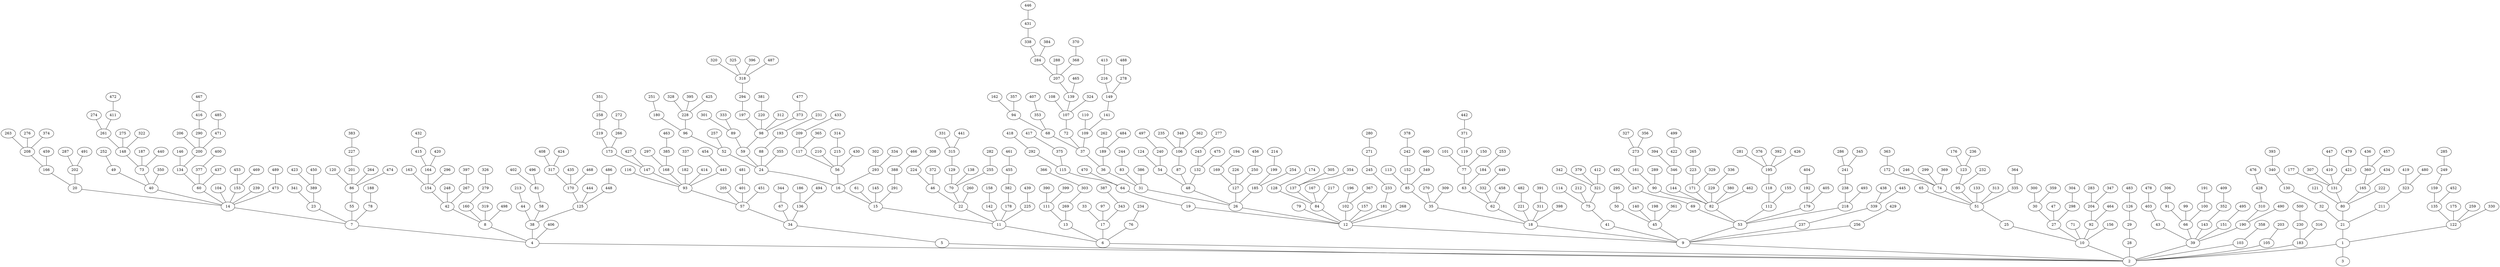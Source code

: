 graph x {
1 -- 3
1 -- 2
4 -- 2
7 -- 4
14 -- 7
20 -- 14
166 -- 20
208 -- 166
263 -- 208
276 -- 208
374 -- 208
459 -- 166
202 -- 20
287 -- 202
491 -- 202
40 -- 14
49 -- 40
252 -- 49
73 -- 40
148 -- 73
261 -- 148
274 -- 261
411 -- 261
472 -- 411
275 -- 148
322 -- 148
187 -- 73
440 -- 73
350 -- 40
60 -- 14
134 -- 60
146 -- 134
200 -- 134
206 -- 200
290 -- 200
416 -- 290
467 -- 416
471 -- 200
485 -- 471
377 -- 60
400 -- 377
437 -- 60
104 -- 14
153 -- 14
453 -- 153
469 -- 153
239 -- 14
473 -- 14
489 -- 473
23 -- 7
341 -- 23
389 -- 23
423 -- 389
450 -- 389
55 -- 7
86 -- 55
120 -- 86
201 -- 86
227 -- 201
383 -- 227
264 -- 86
474 -- 86
78 -- 7
188 -- 78
8 -- 4
42 -- 8
154 -- 42
163 -- 154
164 -- 154
415 -- 164
432 -- 415
420 -- 164
296 -- 154
248 -- 42
267 -- 42
397 -- 267
160 -- 8
279 -- 160
326 -- 279
319 -- 8
498 -- 8
38 -- 4
44 -- 38
213 -- 44
58 -- 38
81 -- 58
402 -- 81
496 -- 81
125 -- 38
170 -- 125
317 -- 170
408 -- 317
424 -- 317
435 -- 170
468 -- 170
444 -- 125
448 -- 125
486 -- 448
406 -- 4
5 -- 2
34 -- 5
57 -- 34
93 -- 57
116 -- 93
147 -- 93
173 -- 147
219 -- 173
258 -- 219
351 -- 258
266 -- 173
272 -- 266
427 -- 147
168 -- 93
297 -- 168
385 -- 168
463 -- 385
182 -- 93
337 -- 182
414 -- 93
443 -- 93
454 -- 443
205 -- 57
401 -- 57
481 -- 401
451 -- 57
67 -- 34
344 -- 67
136 -- 34
186 -- 136
494 -- 136
6 -- 2
11 -- 6
15 -- 11
16 -- 15
24 -- 16
52 -- 24
96 -- 52
180 -- 96
251 -- 180
228 -- 96
328 -- 228
395 -- 228
425 -- 228
257 -- 52
59 -- 24
89 -- 59
301 -- 89
333 -- 89
98 -- 59
197 -- 98
294 -- 197
318 -- 294
320 -- 318
325 -- 318
396 -- 318
487 -- 318
220 -- 98
381 -- 220
312 -- 98
373 -- 98
477 -- 373
88 -- 24
193 -- 88
231 -- 193
355 -- 24
56 -- 16
117 -- 56
209 -- 117
433 -- 209
365 -- 117
210 -- 56
215 -- 56
314 -- 215
430 -- 56
293 -- 16
302 -- 293
334 -- 293
61 -- 15
145 -- 15
291 -- 15
388 -- 291
466 -- 388
22 -- 11
46 -- 22
224 -- 46
308 -- 224
372 -- 46
70 -- 22
129 -- 70
315 -- 129
331 -- 315
441 -- 315
138 -- 70
255 -- 70
282 -- 255
260 -- 22
142 -- 11
158 -- 142
178 -- 11
382 -- 178
455 -- 382
461 -- 455
225 -- 11
439 -- 225
13 -- 6
111 -- 13
390 -- 111
399 -- 111
269 -- 13
303 -- 269
366 -- 303
17 -- 6
33 -- 17
97 -- 17
343 -- 17
387 -- 343
76 -- 6
234 -- 76
9 -- 2
12 -- 9
19 -- 12
64 -- 19
115 -- 64
292 -- 115
418 -- 292
375 -- 115
417 -- 375
470 -- 64
26 -- 12
31 -- 26
36 -- 31
37 -- 36
68 -- 37
94 -- 68
162 -- 94
357 -- 94
353 -- 68
407 -- 353
72 -- 37
107 -- 72
108 -- 107
139 -- 107
207 -- 139
284 -- 207
338 -- 284
431 -- 338
446 -- 431
384 -- 284
288 -- 207
368 -- 207
370 -- 368
465 -- 139
324 -- 107
109 -- 37
110 -- 109
141 -- 109
149 -- 141
216 -- 149
413 -- 216
278 -- 149
488 -- 278
189 -- 36
262 -- 189
484 -- 189
83 -- 31
244 -- 83
386 -- 31
48 -- 26
54 -- 48
124 -- 54
240 -- 54
497 -- 240
87 -- 48
106 -- 87
235 -- 106
348 -- 106
362 -- 106
132 -- 48
243 -- 132
277 -- 243
475 -- 132
127 -- 26
169 -- 127
194 -- 169
226 -- 127
250 -- 127
456 -- 250
185 -- 26
199 -- 185
214 -- 199
254 -- 185
79 -- 12
84 -- 12
128 -- 84
174 -- 128
137 -- 84
305 -- 137
354 -- 137
167 -- 84
217 -- 84
102 -- 12
196 -- 102
367 -- 102
157 -- 12
181 -- 12
233 -- 181
245 -- 233
271 -- 245
280 -- 271
268 -- 12
18 -- 9
35 -- 18
85 -- 35
113 -- 85
152 -- 85
242 -- 152
378 -- 242
349 -- 85
460 -- 349
270 -- 35
309 -- 35
62 -- 18
63 -- 62
77 -- 63
101 -- 77
119 -- 77
371 -- 119
442 -- 371
150 -- 77
184 -- 63
253 -- 184
332 -- 62
449 -- 332
458 -- 62
221 -- 18
482 -- 221
311 -- 18
391 -- 311
398 -- 18
41 -- 9
75 -- 41
114 -- 75
212 -- 75
321 -- 75
342 -- 321
379 -- 321
412 -- 321
45 -- 9
50 -- 45
295 -- 50
140 -- 45
198 -- 45
361 -- 45
53 -- 9
69 -- 53
247 -- 69
492 -- 247
82 -- 53
90 -- 82
161 -- 90
273 -- 161
327 -- 273
356 -- 273
289 -- 90
144 -- 82
346 -- 144
394 -- 346
422 -- 346
499 -- 422
171 -- 82
223 -- 171
265 -- 223
329 -- 171
229 -- 82
336 -- 229
380 -- 82
462 -- 82
112 -- 53
118 -- 112
195 -- 118
281 -- 195
376 -- 195
392 -- 195
426 -- 195
155 -- 112
179 -- 53
192 -- 179
404 -- 192
405 -- 179
218 -- 53
238 -- 218
241 -- 238
286 -- 241
345 -- 241
493 -- 218
237 -- 9
339 -- 237
438 -- 339
445 -- 339
256 -- 9
429 -- 256
10 -- 2
25 -- 10
51 -- 25
65 -- 51
74 -- 51
172 -- 74
363 -- 172
246 -- 74
299 -- 74
369 -- 74
95 -- 51
123 -- 95
176 -- 123
236 -- 123
232 -- 95
133 -- 51
313 -- 51
335 -- 51
364 -- 335
27 -- 10
30 -- 27
300 -- 30
359 -- 30
47 -- 27
298 -- 27
304 -- 298
71 -- 10
92 -- 10
204 -- 92
283 -- 204
347 -- 204
464 -- 92
156 -- 10
28 -- 2
29 -- 28
126 -- 29
483 -- 126
39 -- 2
43 -- 39
403 -- 43
478 -- 403
66 -- 39
91 -- 66
306 -- 91
99 -- 66
100 -- 66
191 -- 100
143 -- 39
352 -- 143
409 -- 352
151 -- 39
495 -- 151
190 -- 39
310 -- 190
428 -- 310
476 -- 428
490 -- 190
103 -- 2
358 -- 103
105 -- 2
203 -- 105
183 -- 2
230 -- 183
500 -- 230
316 -- 183
21 -- 1
32 -- 21
130 -- 32
340 -- 130
393 -- 340
80 -- 21
121 -- 80
131 -- 80
177 -- 131
307 -- 131
410 -- 131
447 -- 410
421 -- 131
479 -- 421
165 -- 80
360 -- 165
436 -- 360
457 -- 360
434 -- 165
222 -- 80
211 -- 21
323 -- 211
419 -- 323
480 -- 323
122 -- 1
135 -- 122
159 -- 135
249 -- 159
285 -- 249
452 -- 135
175 -- 122
259 -- 122
330 -- 122
}